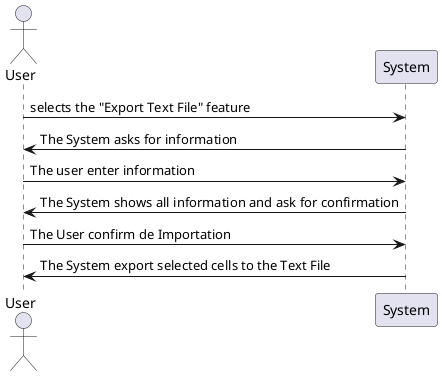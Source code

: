 @startuml doc-files/ipc04_01_ssd_02.png
  
actor User 
participant "System" as sys
User -> sys : selects the "Export Text File" feature
sys -> User : The System asks for information
User -> sys : The user enter information
sys -> User : The System shows all information and ask for confirmation
User -> sys : The User confirm de Importation
sys -> User : The System export selected cells to the Text File
@enduml